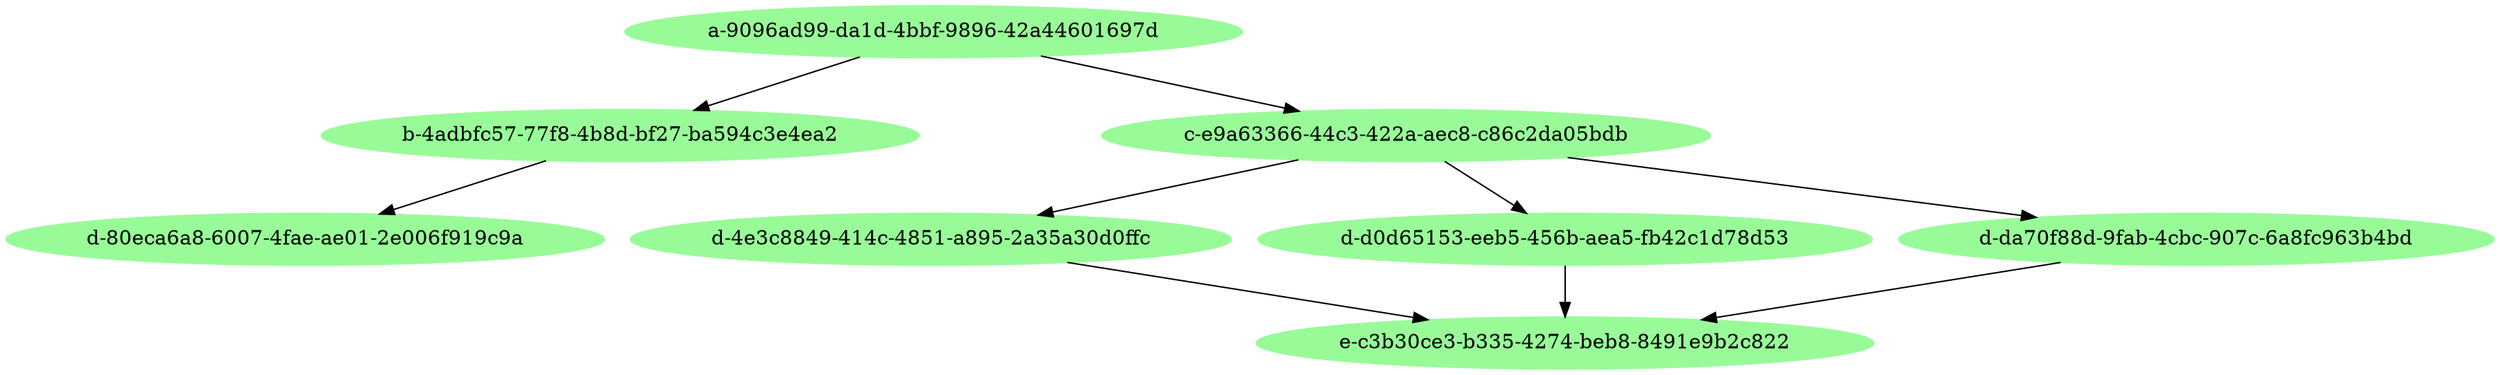 digraph {
	"a-9096ad99-da1d-4bbf-9896-42a44601697d" [color=palegreen style=filled]
	"a-9096ad99-da1d-4bbf-9896-42a44601697d" -> "b-4adbfc57-77f8-4b8d-bf27-ba594c3e4ea2"
	"a-9096ad99-da1d-4bbf-9896-42a44601697d" -> "c-e9a63366-44c3-422a-aec8-c86c2da05bdb"
	"b-4adbfc57-77f8-4b8d-bf27-ba594c3e4ea2" [color=palegreen style=filled]
	"b-4adbfc57-77f8-4b8d-bf27-ba594c3e4ea2" -> "d-80eca6a8-6007-4fae-ae01-2e006f919c9a"
	"d-80eca6a8-6007-4fae-ae01-2e006f919c9a" [color=palegreen style=filled]
	"c-e9a63366-44c3-422a-aec8-c86c2da05bdb" [color=palegreen style=filled]
	"c-e9a63366-44c3-422a-aec8-c86c2da05bdb" -> "d-4e3c8849-414c-4851-a895-2a35a30d0ffc"
	"c-e9a63366-44c3-422a-aec8-c86c2da05bdb" -> "d-d0d65153-eeb5-456b-aea5-fb42c1d78d53"
	"c-e9a63366-44c3-422a-aec8-c86c2da05bdb" -> "d-da70f88d-9fab-4cbc-907c-6a8fc963b4bd"
	"e-c3b30ce3-b335-4274-beb8-8491e9b2c822" [color=palegreen style=filled]
	"d-4e3c8849-414c-4851-a895-2a35a30d0ffc" [color=palegreen style=filled]
	"d-4e3c8849-414c-4851-a895-2a35a30d0ffc" -> "e-c3b30ce3-b335-4274-beb8-8491e9b2c822"
	"d-d0d65153-eeb5-456b-aea5-fb42c1d78d53" [color=palegreen style=filled]
	"d-d0d65153-eeb5-456b-aea5-fb42c1d78d53" -> "e-c3b30ce3-b335-4274-beb8-8491e9b2c822"
	"d-da70f88d-9fab-4cbc-907c-6a8fc963b4bd" [color=palegreen style=filled]
	"d-da70f88d-9fab-4cbc-907c-6a8fc963b4bd" -> "e-c3b30ce3-b335-4274-beb8-8491e9b2c822"
}
